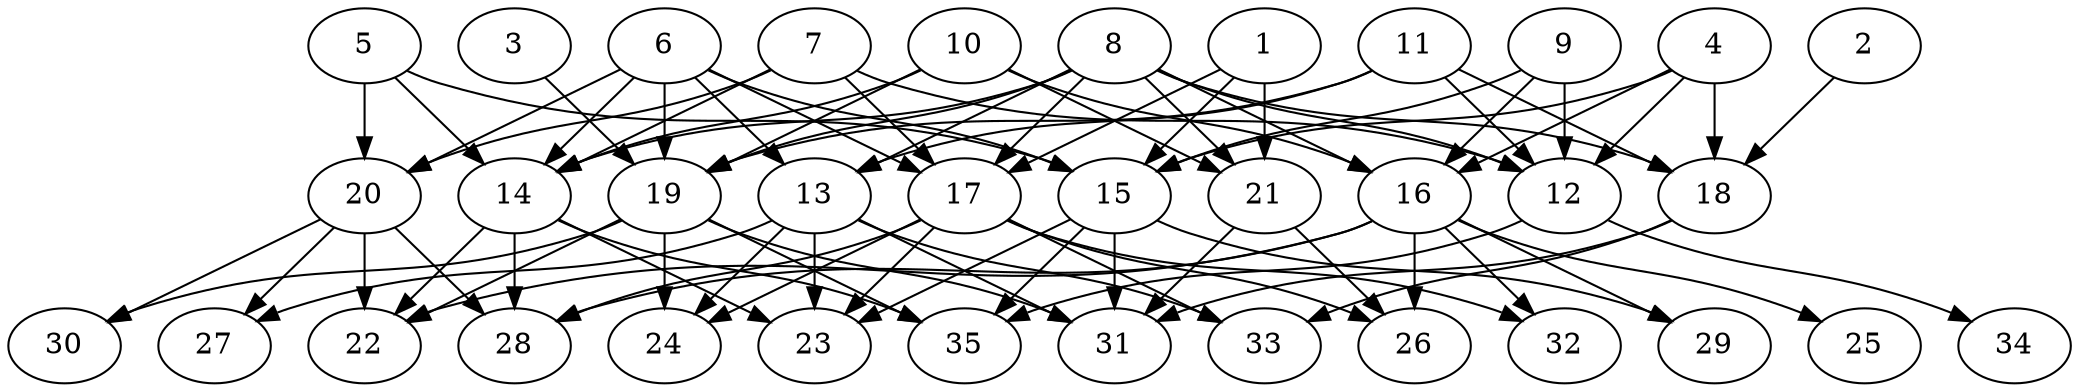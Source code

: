 // DAG automatically generated by daggen at Thu Oct  3 14:05:37 2019
// ./daggen --dot -n 35 --ccr 0.3 --fat 0.7 --regular 0.7 --density 0.5 --mindata 5242880 --maxdata 52428800 
digraph G {
  1 [size="139567787", alpha="0.01", expect_size="41870336"] 
  1 -> 15 [size ="41870336"]
  1 -> 17 [size ="41870336"]
  1 -> 21 [size ="41870336"]
  2 [size="173445120", alpha="0.17", expect_size="52033536"] 
  2 -> 18 [size ="52033536"]
  3 [size="73960107", alpha="0.15", expect_size="22188032"] 
  3 -> 19 [size ="22188032"]
  4 [size="22521173", alpha="0.07", expect_size="6756352"] 
  4 -> 12 [size ="6756352"]
  4 -> 15 [size ="6756352"]
  4 -> 16 [size ="6756352"]
  4 -> 18 [size ="6756352"]
  5 [size="76909227", alpha="0.04", expect_size="23072768"] 
  5 -> 14 [size ="23072768"]
  5 -> 15 [size ="23072768"]
  5 -> 20 [size ="23072768"]
  6 [size="159269547", alpha="0.01", expect_size="47780864"] 
  6 -> 13 [size ="47780864"]
  6 -> 14 [size ="47780864"]
  6 -> 15 [size ="47780864"]
  6 -> 17 [size ="47780864"]
  6 -> 19 [size ="47780864"]
  6 -> 20 [size ="47780864"]
  7 [size="38123520", alpha="0.17", expect_size="11437056"] 
  7 -> 12 [size ="11437056"]
  7 -> 14 [size ="11437056"]
  7 -> 17 [size ="11437056"]
  7 -> 20 [size ="11437056"]
  8 [size="37249707", alpha="0.15", expect_size="11174912"] 
  8 -> 12 [size ="11174912"]
  8 -> 13 [size ="11174912"]
  8 -> 14 [size ="11174912"]
  8 -> 16 [size ="11174912"]
  8 -> 17 [size ="11174912"]
  8 -> 18 [size ="11174912"]
  8 -> 19 [size ="11174912"]
  8 -> 21 [size ="11174912"]
  9 [size="103311360", alpha="0.10", expect_size="30993408"] 
  9 -> 12 [size ="30993408"]
  9 -> 15 [size ="30993408"]
  9 -> 16 [size ="30993408"]
  10 [size="20944213", alpha="0.16", expect_size="6283264"] 
  10 -> 14 [size ="6283264"]
  10 -> 16 [size ="6283264"]
  10 -> 19 [size ="6283264"]
  10 -> 21 [size ="6283264"]
  11 [size="167458133", alpha="0.00", expect_size="50237440"] 
  11 -> 12 [size ="50237440"]
  11 -> 13 [size ="50237440"]
  11 -> 18 [size ="50237440"]
  11 -> 19 [size ="50237440"]
  12 [size="17923413", alpha="0.05", expect_size="5377024"] 
  12 -> 34 [size ="5377024"]
  12 -> 35 [size ="5377024"]
  13 [size="154477227", alpha="0.06", expect_size="46343168"] 
  13 -> 23 [size ="46343168"]
  13 -> 24 [size ="46343168"]
  13 -> 27 [size ="46343168"]
  13 -> 31 [size ="46343168"]
  13 -> 33 [size ="46343168"]
  14 [size="116988587", alpha="0.01", expect_size="35096576"] 
  14 -> 22 [size ="35096576"]
  14 -> 23 [size ="35096576"]
  14 -> 28 [size ="35096576"]
  14 -> 35 [size ="35096576"]
  15 [size="173574827", alpha="0.12", expect_size="52072448"] 
  15 -> 23 [size ="52072448"]
  15 -> 29 [size ="52072448"]
  15 -> 31 [size ="52072448"]
  15 -> 35 [size ="52072448"]
  16 [size="49233920", alpha="0.08", expect_size="14770176"] 
  16 -> 22 [size ="14770176"]
  16 -> 25 [size ="14770176"]
  16 -> 26 [size ="14770176"]
  16 -> 28 [size ="14770176"]
  16 -> 29 [size ="14770176"]
  16 -> 32 [size ="14770176"]
  17 [size="54196907", alpha="0.05", expect_size="16259072"] 
  17 -> 23 [size ="16259072"]
  17 -> 24 [size ="16259072"]
  17 -> 26 [size ="16259072"]
  17 -> 28 [size ="16259072"]
  17 -> 32 [size ="16259072"]
  17 -> 33 [size ="16259072"]
  18 [size="32034133", alpha="0.09", expect_size="9610240"] 
  18 -> 31 [size ="9610240"]
  18 -> 33 [size ="9610240"]
  19 [size="152104960", alpha="0.19", expect_size="45631488"] 
  19 -> 22 [size ="45631488"]
  19 -> 24 [size ="45631488"]
  19 -> 30 [size ="45631488"]
  19 -> 31 [size ="45631488"]
  19 -> 35 [size ="45631488"]
  20 [size="73625600", alpha="0.19", expect_size="22087680"] 
  20 -> 22 [size ="22087680"]
  20 -> 27 [size ="22087680"]
  20 -> 28 [size ="22087680"]
  20 -> 30 [size ="22087680"]
  21 [size="39181653", alpha="0.14", expect_size="11754496"] 
  21 -> 26 [size ="11754496"]
  21 -> 31 [size ="11754496"]
  22 [size="39338667", alpha="0.09", expect_size="11801600"] 
  23 [size="78496427", alpha="0.12", expect_size="23548928"] 
  24 [size="124412587", alpha="0.15", expect_size="37323776"] 
  25 [size="134516053", alpha="0.05", expect_size="40354816"] 
  26 [size="69413547", alpha="0.14", expect_size="20824064"] 
  27 [size="135168000", alpha="0.05", expect_size="40550400"] 
  28 [size="19336533", alpha="0.18", expect_size="5800960"] 
  29 [size="88507733", alpha="0.03", expect_size="26552320"] 
  30 [size="82264747", alpha="0.08", expect_size="24679424"] 
  31 [size="74055680", alpha="0.12", expect_size="22216704"] 
  32 [size="28689067", alpha="0.16", expect_size="8606720"] 
  33 [size="102126933", alpha="0.18", expect_size="30638080"] 
  34 [size="36287147", alpha="0.12", expect_size="10886144"] 
  35 [size="150787413", alpha="0.06", expect_size="45236224"] 
}
